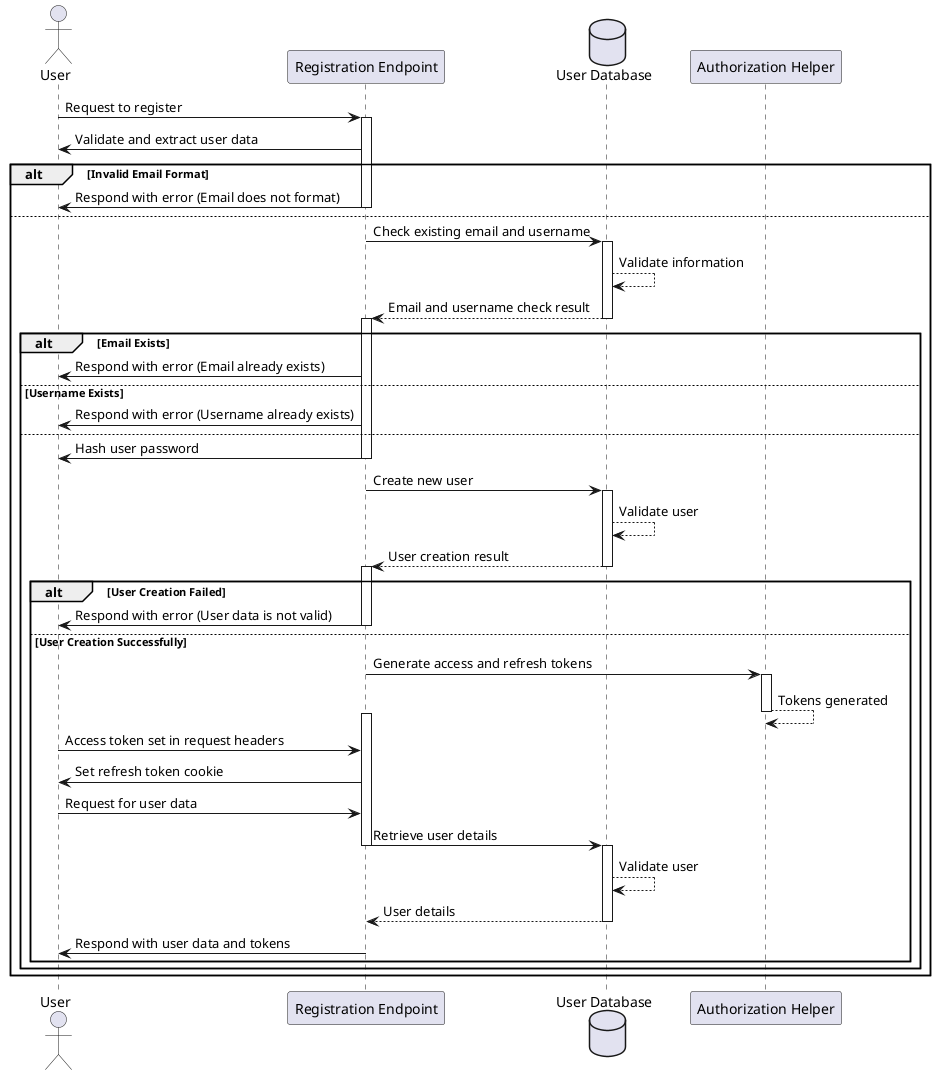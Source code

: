 @startuml
actor User as U
participant "Registration Endpoint" as RegistrationEndpoint
database "User Database" as DB
participant "Authorization Helper" as AuthHelper

U -> RegistrationEndpoint: Request to register
activate RegistrationEndpoint
RegistrationEndpoint -> U: Validate and extract user data
alt Invalid Email Format
    RegistrationEndpoint -> U: Respond with error (Email does not format)
    deactivate RegistrationEndpoint
else
    RegistrationEndpoint -> DB: Check existing email and username
    activate DB
    DB --> DB : Validate information
    DB --> RegistrationEndpoint: Email and username check result
    deactivate DB

    alt Email Exists
        activate RegistrationEndpoint
        RegistrationEndpoint -> U: Respond with error (Email already exists)
    else Username Exists
        RegistrationEndpoint -> U: Respond with error (Username already exists)
    
    else
        RegistrationEndpoint -> U: Hash user password
        deactivate RegistrationEndpoint
        RegistrationEndpoint -> DB: Create new user
        activate DB
        DB --> DB:Validate user
        DB --> RegistrationEndpoint: User creation result
        deactivate DB

        alt User Creation Failed
            activate RegistrationEndpoint
            RegistrationEndpoint -> U: Respond with error (User data is not valid)
            deactivate RegistrationEndpoint
        else User Creation Successfully
            RegistrationEndpoint -> AuthHelper: Generate access and refresh tokens
            activate AuthHelper
            AuthHelper --> AuthHelper: Tokens generated
            deactivate AuthHelper

            activate RegistrationEndpoint
            U -> RegistrationEndpoint: Access token set in request headers
            RegistrationEndpoint -> U: Set refresh token cookie
            U -> RegistrationEndpoint: Request for user data
            RegistrationEndpoint -> DB: Retrieve user details
            deactivate RegistrationEndpoint
            activate DB
            DB --> DB:Validate user
            DB --> RegistrationEndpoint: User details
            deactivate DB
            RegistrationEndpoint -> U: Respond with user data and tokens
            deactivate RegistrationEndpoint
        end
    end
end

@enduml

